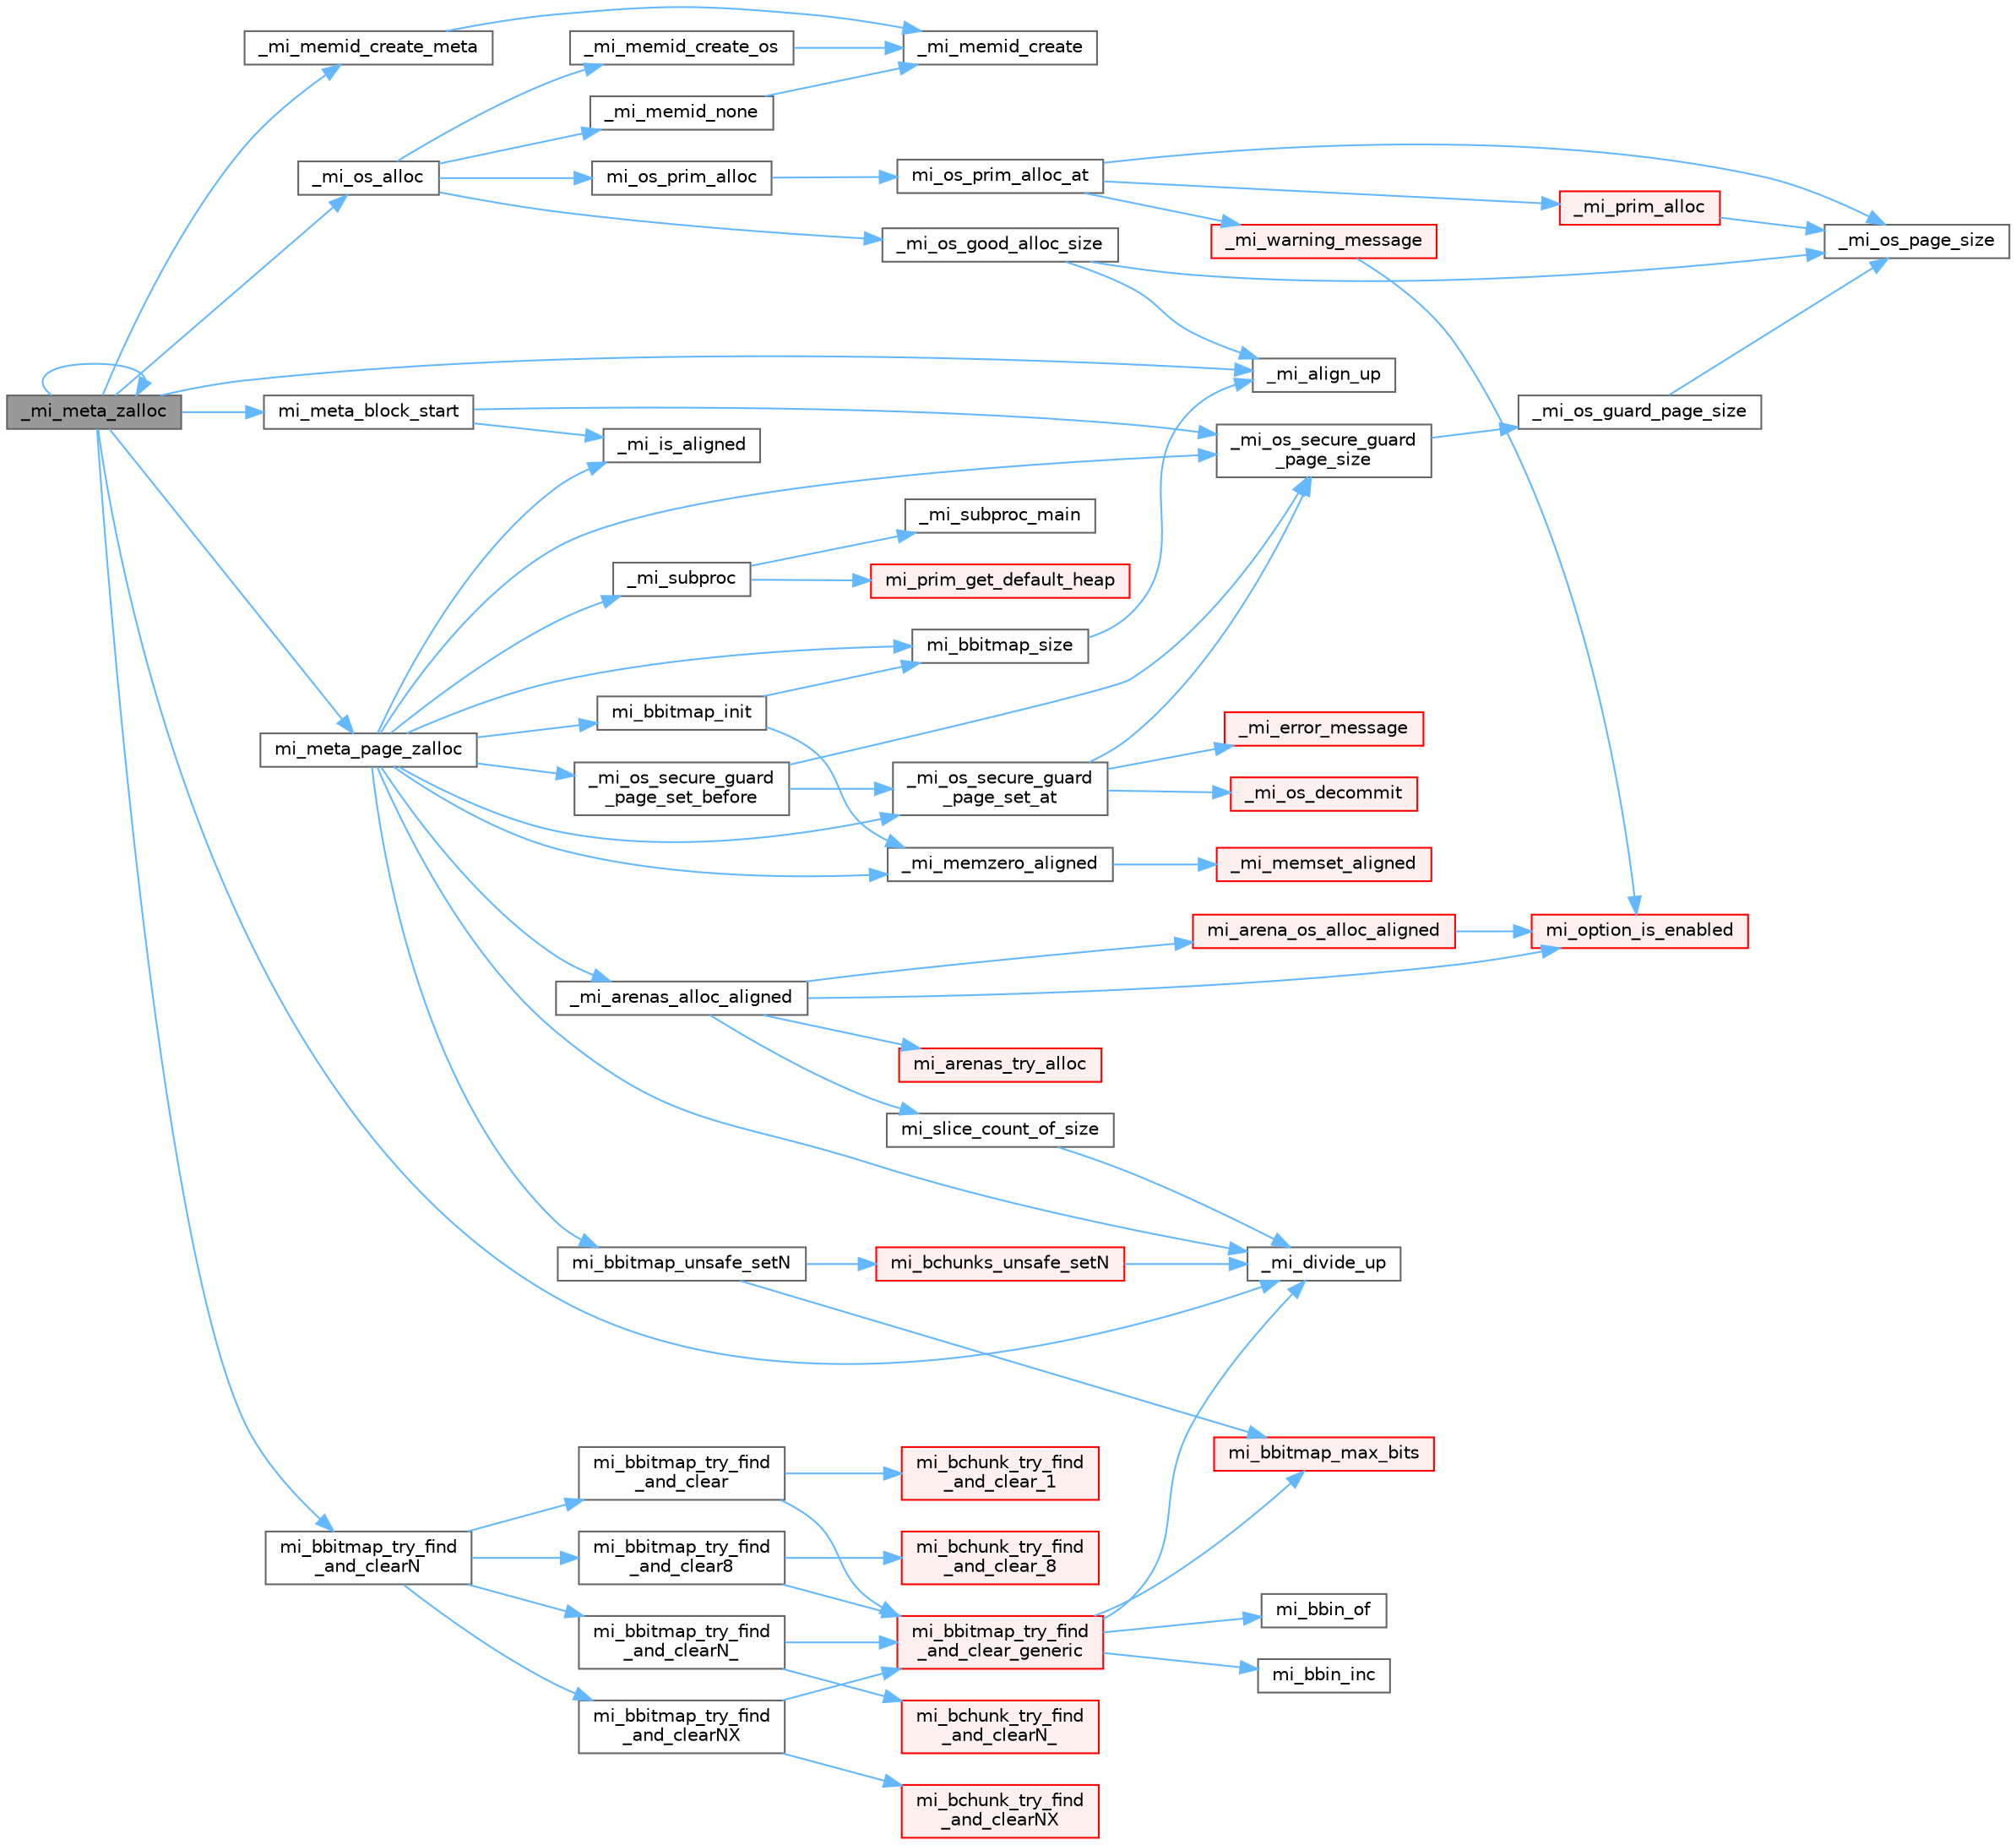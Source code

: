 digraph "_mi_meta_zalloc"
{
 // LATEX_PDF_SIZE
  bgcolor="transparent";
  edge [fontname=Helvetica,fontsize=10,labelfontname=Helvetica,labelfontsize=10];
  node [fontname=Helvetica,fontsize=10,shape=box,height=0.2,width=0.4];
  rankdir="LR";
  Node1 [id="Node000001",label="_mi_meta_zalloc",height=0.2,width=0.4,color="gray40", fillcolor="grey60", style="filled", fontcolor="black",tooltip=" "];
  Node1 -> Node2 [id="edge75_Node000001_Node000002",color="steelblue1",style="solid",tooltip=" "];
  Node2 [id="Node000002",label="_mi_align_up",height=0.2,width=0.4,color="grey40", fillcolor="white", style="filled",URL="$_e_a_s_t_l_2packages_2mimalloc_2include_2mimalloc_2internal_8h.html#a7f35944d44d8a16365072023dd19e0da",tooltip=" "];
  Node1 -> Node3 [id="edge76_Node000001_Node000003",color="steelblue1",style="solid",tooltip=" "];
  Node3 [id="Node000003",label="_mi_divide_up",height=0.2,width=0.4,color="grey40", fillcolor="white", style="filled",URL="$_e_a_s_t_l_2packages_2mimalloc_2include_2mimalloc_2internal_8h.html#a693e5b64e9a4644c716974dda2395edc",tooltip=" "];
  Node1 -> Node4 [id="edge77_Node000001_Node000004",color="steelblue1",style="solid",tooltip=" "];
  Node4 [id="Node000004",label="_mi_memid_create_meta",height=0.2,width=0.4,color="grey40", fillcolor="white", style="filled",URL="$_e_a_s_t_l_2packages_2mimalloc_2include_2mimalloc_2internal_8h.html#abe6a939e19dc8bd746a6aaa6de9f1bf0",tooltip=" "];
  Node4 -> Node5 [id="edge78_Node000004_Node000005",color="steelblue1",style="solid",tooltip=" "];
  Node5 [id="Node000005",label="_mi_memid_create",height=0.2,width=0.4,color="grey40", fillcolor="white", style="filled",URL="$_e_a_s_t_l_2packages_2mimalloc_2include_2mimalloc_2internal_8h.html#a666352100ead3b22c4cd8ac803b1b1f8",tooltip=" "];
  Node1 -> Node1 [id="edge79_Node000001_Node000001",color="steelblue1",style="solid",tooltip=" "];
  Node1 -> Node6 [id="edge80_Node000001_Node000006",color="steelblue1",style="solid",tooltip=" "];
  Node6 [id="Node000006",label="_mi_os_alloc",height=0.2,width=0.4,color="grey40", fillcolor="white", style="filled",URL="$os_8c.html#adda37bbacbf064719f3398bc4c8de08f",tooltip=" "];
  Node6 -> Node7 [id="edge81_Node000006_Node000007",color="steelblue1",style="solid",tooltip=" "];
  Node7 [id="Node000007",label="_mi_memid_create_os",height=0.2,width=0.4,color="grey40", fillcolor="white", style="filled",URL="$_e_a_s_t_l_2packages_2mimalloc_2include_2mimalloc_2internal_8h.html#a09383ef9229fc236d59aadf1acc9268c",tooltip=" "];
  Node7 -> Node5 [id="edge82_Node000007_Node000005",color="steelblue1",style="solid",tooltip=" "];
  Node6 -> Node8 [id="edge83_Node000006_Node000008",color="steelblue1",style="solid",tooltip=" "];
  Node8 [id="Node000008",label="_mi_memid_none",height=0.2,width=0.4,color="grey40", fillcolor="white", style="filled",URL="$_e_a_s_t_l_2packages_2mimalloc_2include_2mimalloc_2internal_8h.html#a130091d8591ac82c587dace216eca4d2",tooltip=" "];
  Node8 -> Node5 [id="edge84_Node000008_Node000005",color="steelblue1",style="solid",tooltip=" "];
  Node6 -> Node9 [id="edge85_Node000006_Node000009",color="steelblue1",style="solid",tooltip=" "];
  Node9 [id="Node000009",label="_mi_os_good_alloc_size",height=0.2,width=0.4,color="grey40", fillcolor="white", style="filled",URL="$os_8c.html#aa30b56bf7b30da1c4f35323cfccce4f1",tooltip=" "];
  Node9 -> Node2 [id="edge86_Node000009_Node000002",color="steelblue1",style="solid",tooltip=" "];
  Node9 -> Node10 [id="edge87_Node000009_Node000010",color="steelblue1",style="solid",tooltip=" "];
  Node10 [id="Node000010",label="_mi_os_page_size",height=0.2,width=0.4,color="grey40", fillcolor="white", style="filled",URL="$os_8c.html#a723e4c95209d4c6282b53317473e83d5",tooltip=" "];
  Node6 -> Node11 [id="edge88_Node000006_Node000011",color="steelblue1",style="solid",tooltip=" "];
  Node11 [id="Node000011",label="mi_os_prim_alloc",height=0.2,width=0.4,color="grey40", fillcolor="white", style="filled",URL="$os_8c.html#ac50f6ac4cacc85db44bcdfbe89f941b8",tooltip=" "];
  Node11 -> Node12 [id="edge89_Node000011_Node000012",color="steelblue1",style="solid",tooltip=" "];
  Node12 [id="Node000012",label="mi_os_prim_alloc_at",height=0.2,width=0.4,color="grey40", fillcolor="white", style="filled",URL="$os_8c.html#a9daeea34d1dbfa39bfbcdf8e8ba299b8",tooltip=" "];
  Node12 -> Node10 [id="edge90_Node000012_Node000010",color="steelblue1",style="solid",tooltip=" "];
  Node12 -> Node13 [id="edge91_Node000012_Node000013",color="steelblue1",style="solid",tooltip=" "];
  Node13 [id="Node000013",label="_mi_prim_alloc",height=0.2,width=0.4,color="red", fillcolor="#FFF0F0", style="filled",URL="$windows_2prim_8c.html#af6b664f566e88b730b416f6d7cc715ae",tooltip=" "];
  Node13 -> Node10 [id="edge92_Node000013_Node000010",color="steelblue1",style="solid",tooltip=" "];
  Node12 -> Node35 [id="edge93_Node000012_Node000035",color="steelblue1",style="solid",tooltip=" "];
  Node35 [id="Node000035",label="_mi_warning_message",height=0.2,width=0.4,color="red", fillcolor="#FFF0F0", style="filled",URL="$options_8c.html#ac253cac2ca24fb63be7f4937ac620dc4",tooltip=" "];
  Node35 -> Node22 [id="edge94_Node000035_Node000022",color="steelblue1",style="solid",tooltip=" "];
  Node22 [id="Node000022",label="mi_option_is_enabled",height=0.2,width=0.4,color="red", fillcolor="#FFF0F0", style="filled",URL="$group__options.html#ga459ad98f18b3fc9275474807fe0ca188",tooltip=" "];
  Node1 -> Node73 [id="edge95_Node000001_Node000073",color="steelblue1",style="solid",tooltip=" "];
  Node73 [id="Node000073",label="mi_bbitmap_try_find\l_and_clearN",height=0.2,width=0.4,color="grey40", fillcolor="white", style="filled",URL="$bitmap_8h.html#a68973af6da3993bcf5f6e14bd5395e0e",tooltip=" "];
  Node73 -> Node74 [id="edge96_Node000073_Node000074",color="steelblue1",style="solid",tooltip=" "];
  Node74 [id="Node000074",label="mi_bbitmap_try_find\l_and_clear",height=0.2,width=0.4,color="grey40", fillcolor="white", style="filled",URL="$bitmap_8c.html#af4021b82102a0099956ce78b094ef754",tooltip=" "];
  Node74 -> Node75 [id="edge97_Node000074_Node000075",color="steelblue1",style="solid",tooltip=" "];
  Node75 [id="Node000075",label="mi_bbitmap_try_find\l_and_clear_generic",height=0.2,width=0.4,color="red", fillcolor="#FFF0F0", style="filled",URL="$bitmap_8c.html#a5b5cc8e21e44f0a6ef8022fbd7ee2eb7",tooltip=" "];
  Node75 -> Node3 [id="edge98_Node000075_Node000003",color="steelblue1",style="solid",tooltip=" "];
  Node75 -> Node76 [id="edge99_Node000075_Node000076",color="steelblue1",style="solid",tooltip=" "];
  Node76 [id="Node000076",label="mi_bbin_inc",height=0.2,width=0.4,color="grey40", fillcolor="white", style="filled",URL="$bitmap_8h.html#a3ac44ca2692e75b2a9bc1ab1ed9f5a84",tooltip=" "];
  Node75 -> Node77 [id="edge100_Node000075_Node000077",color="steelblue1",style="solid",tooltip=" "];
  Node77 [id="Node000077",label="mi_bbin_of",height=0.2,width=0.4,color="grey40", fillcolor="white", style="filled",URL="$bitmap_8h.html#a2b2a3c07810f9ec7680d37f24113c16c",tooltip=" "];
  Node75 -> Node89 [id="edge101_Node000075_Node000089",color="steelblue1",style="solid",tooltip=" "];
  Node89 [id="Node000089",label="mi_bbitmap_max_bits",height=0.2,width=0.4,color="red", fillcolor="#FFF0F0", style="filled",URL="$bitmap_8h.html#afb1f816c002677982471bf19521ac6ee",tooltip=" "];
  Node74 -> Node91 [id="edge102_Node000074_Node000091",color="steelblue1",style="solid",tooltip=" "];
  Node91 [id="Node000091",label="mi_bchunk_try_find\l_and_clear_1",height=0.2,width=0.4,color="red", fillcolor="#FFF0F0", style="filled",URL="$bitmap_8c.html#afd07f823dfe1b3c245c75d2f7b859fe3",tooltip=" "];
  Node73 -> Node104 [id="edge103_Node000073_Node000104",color="steelblue1",style="solid",tooltip=" "];
  Node104 [id="Node000104",label="mi_bbitmap_try_find\l_and_clear8",height=0.2,width=0.4,color="grey40", fillcolor="white", style="filled",URL="$bitmap_8c.html#a1cea740ac26cb096d1af87f0ccf155e6",tooltip=" "];
  Node104 -> Node75 [id="edge104_Node000104_Node000075",color="steelblue1",style="solid",tooltip=" "];
  Node104 -> Node105 [id="edge105_Node000104_Node000105",color="steelblue1",style="solid",tooltip=" "];
  Node105 [id="Node000105",label="mi_bchunk_try_find\l_and_clear_8",height=0.2,width=0.4,color="red", fillcolor="#FFF0F0", style="filled",URL="$bitmap_8c.html#a7b85ce925452dbe5a7821a461e3e8deb",tooltip=" "];
  Node73 -> Node110 [id="edge106_Node000073_Node000110",color="steelblue1",style="solid",tooltip=" "];
  Node110 [id="Node000110",label="mi_bbitmap_try_find\l_and_clearN_",height=0.2,width=0.4,color="grey40", fillcolor="white", style="filled",URL="$bitmap_8c.html#a5a1cbdadcced2fcfd0c3bc12e797fdd3",tooltip=" "];
  Node110 -> Node75 [id="edge107_Node000110_Node000075",color="steelblue1",style="solid",tooltip=" "];
  Node110 -> Node111 [id="edge108_Node000110_Node000111",color="steelblue1",style="solid",tooltip=" "];
  Node111 [id="Node000111",label="mi_bchunk_try_find\l_and_clearN_",height=0.2,width=0.4,color="red", fillcolor="#FFF0F0", style="filled",URL="$bitmap_8c.html#aaf7fe9fdfa57a3dc4b6de1b16c76d065",tooltip=" "];
  Node73 -> Node122 [id="edge109_Node000073_Node000122",color="steelblue1",style="solid",tooltip=" "];
  Node122 [id="Node000122",label="mi_bbitmap_try_find\l_and_clearNX",height=0.2,width=0.4,color="grey40", fillcolor="white", style="filled",URL="$bitmap_8c.html#a39dd151902e207638aac95877e04e7b3",tooltip=" "];
  Node122 -> Node75 [id="edge110_Node000122_Node000075",color="steelblue1",style="solid",tooltip=" "];
  Node122 -> Node123 [id="edge111_Node000122_Node000123",color="steelblue1",style="solid",tooltip=" "];
  Node123 [id="Node000123",label="mi_bchunk_try_find\l_and_clearNX",height=0.2,width=0.4,color="red", fillcolor="#FFF0F0", style="filled",URL="$bitmap_8c.html#a42150c51b3d6ffaeacbb26995bf8dbd7",tooltip=" "];
  Node1 -> Node124 [id="edge112_Node000001_Node000124",color="steelblue1",style="solid",tooltip=" "];
  Node124 [id="Node000124",label="mi_meta_block_start",height=0.2,width=0.4,color="grey40", fillcolor="white", style="filled",URL="$arena-meta_8c.html#aeece3fac418407c81bab2ef651ea35a6",tooltip=" "];
  Node124 -> Node60 [id="edge113_Node000124_Node000060",color="steelblue1",style="solid",tooltip=" "];
  Node60 [id="Node000060",label="_mi_is_aligned",height=0.2,width=0.4,color="grey40", fillcolor="white", style="filled",URL="$_e_a_s_t_l_2packages_2mimalloc_2include_2mimalloc_2internal_8h.html#ad446ae4d82cbdbd78dfbe46fa2330555",tooltip=" "];
  Node124 -> Node125 [id="edge114_Node000124_Node000125",color="steelblue1",style="solid",tooltip=" "];
  Node125 [id="Node000125",label="_mi_os_secure_guard\l_page_size",height=0.2,width=0.4,color="grey40", fillcolor="white", style="filled",URL="$os_8c.html#a2daf38bcf9e1a42db5038d237354fbe2",tooltip=" "];
  Node125 -> Node126 [id="edge115_Node000125_Node000126",color="steelblue1",style="solid",tooltip=" "];
  Node126 [id="Node000126",label="_mi_os_guard_page_size",height=0.2,width=0.4,color="grey40", fillcolor="white", style="filled",URL="$os_8c.html#a92837b7960d16ef8d3e038784b1c95df",tooltip=" "];
  Node126 -> Node10 [id="edge116_Node000126_Node000010",color="steelblue1",style="solid",tooltip=" "];
  Node1 -> Node127 [id="edge117_Node000001_Node000127",color="steelblue1",style="solid",tooltip=" "];
  Node127 [id="Node000127",label="mi_meta_page_zalloc",height=0.2,width=0.4,color="grey40", fillcolor="white", style="filled",URL="$arena-meta_8c.html#a2c5c527039fe8a63d9fdca08d1a83ba9",tooltip=" "];
  Node127 -> Node128 [id="edge118_Node000127_Node000128",color="steelblue1",style="solid",tooltip=" "];
  Node128 [id="Node000128",label="_mi_arenas_alloc_aligned",height=0.2,width=0.4,color="grey40", fillcolor="white", style="filled",URL="$arena_8c.html#ac3ca9c0300ae2a2e700ec85ebe85d461",tooltip=" "];
  Node128 -> Node129 [id="edge119_Node000128_Node000129",color="steelblue1",style="solid",tooltip=" "];
  Node129 [id="Node000129",label="mi_arena_os_alloc_aligned",height=0.2,width=0.4,color="red", fillcolor="#FFF0F0", style="filled",URL="$arena_8c.html#a2006e5e5adff15eb41bb9ab90570fbe2",tooltip=" "];
  Node129 -> Node22 [id="edge120_Node000129_Node000022",color="steelblue1",style="solid",tooltip=" "];
  Node128 -> Node150 [id="edge121_Node000128_Node000150",color="steelblue1",style="solid",tooltip=" "];
  Node150 [id="Node000150",label="mi_arenas_try_alloc",height=0.2,width=0.4,color="red", fillcolor="#FFF0F0", style="filled",URL="$arena_8c.html#a7bb972f39f5597d5721a9a2f8139fdf8",tooltip=" "];
  Node128 -> Node22 [id="edge122_Node000128_Node000022",color="steelblue1",style="solid",tooltip=" "];
  Node128 -> Node204 [id="edge123_Node000128_Node000204",color="steelblue1",style="solid",tooltip=" "];
  Node204 [id="Node000204",label="mi_slice_count_of_size",height=0.2,width=0.4,color="grey40", fillcolor="white", style="filled",URL="$_e_a_s_t_l_2packages_2mimalloc_2include_2mimalloc_2internal_8h.html#a9ad8412b6af23e1040840727a59cc9b5",tooltip=" "];
  Node204 -> Node3 [id="edge124_Node000204_Node000003",color="steelblue1",style="solid",tooltip=" "];
  Node127 -> Node3 [id="edge125_Node000127_Node000003",color="steelblue1",style="solid",tooltip=" "];
  Node127 -> Node60 [id="edge126_Node000127_Node000060",color="steelblue1",style="solid",tooltip=" "];
  Node127 -> Node197 [id="edge127_Node000127_Node000197",color="steelblue1",style="solid",tooltip=" "];
  Node197 [id="Node000197",label="_mi_memzero_aligned",height=0.2,width=0.4,color="grey40", fillcolor="white", style="filled",URL="$_e_a_s_t_l_2packages_2mimalloc_2include_2mimalloc_2internal_8h.html#aa1d3beee9d492fc175ac2584e50fd8ea",tooltip=" "];
  Node197 -> Node198 [id="edge128_Node000197_Node000198",color="steelblue1",style="solid",tooltip=" "];
  Node198 [id="Node000198",label="_mi_memset_aligned",height=0.2,width=0.4,color="red", fillcolor="#FFF0F0", style="filled",URL="$_e_a_s_t_l_2packages_2mimalloc_2include_2mimalloc_2internal_8h.html#a770dbf90c89e7e7761f2f99c0fc28115",tooltip=" "];
  Node127 -> Node192 [id="edge129_Node000127_Node000192",color="steelblue1",style="solid",tooltip=" "];
  Node192 [id="Node000192",label="_mi_os_secure_guard\l_page_set_at",height=0.2,width=0.4,color="grey40", fillcolor="white", style="filled",URL="$os_8c.html#ab8a90f7c45f09eeb46adb1677f438827",tooltip=" "];
  Node192 -> Node193 [id="edge130_Node000192_Node000193",color="steelblue1",style="solid",tooltip=" "];
  Node193 [id="Node000193",label="_mi_error_message",height=0.2,width=0.4,color="red", fillcolor="#FFF0F0", style="filled",URL="$options_8c.html#a2bebc073bcaac71658e57bb260c2e426",tooltip=" "];
  Node192 -> Node146 [id="edge131_Node000192_Node000146",color="steelblue1",style="solid",tooltip=" "];
  Node146 [id="Node000146",label="_mi_os_decommit",height=0.2,width=0.4,color="red", fillcolor="#FFF0F0", style="filled",URL="$os_8c.html#a7de6e2fbee441aa290e54d81f512e662",tooltip=" "];
  Node192 -> Node125 [id="edge132_Node000192_Node000125",color="steelblue1",style="solid",tooltip=" "];
  Node127 -> Node191 [id="edge133_Node000127_Node000191",color="steelblue1",style="solid",tooltip=" "];
  Node191 [id="Node000191",label="_mi_os_secure_guard\l_page_set_before",height=0.2,width=0.4,color="grey40", fillcolor="white", style="filled",URL="$os_8c.html#aac8deca2b283afa161d538be5b073e23",tooltip=" "];
  Node191 -> Node192 [id="edge134_Node000191_Node000192",color="steelblue1",style="solid",tooltip=" "];
  Node191 -> Node125 [id="edge135_Node000191_Node000125",color="steelblue1",style="solid",tooltip=" "];
  Node127 -> Node125 [id="edge136_Node000127_Node000125",color="steelblue1",style="solid",tooltip=" "];
  Node127 -> Node157 [id="edge137_Node000127_Node000157",color="steelblue1",style="solid",tooltip=" "];
  Node157 [id="Node000157",label="_mi_subproc",height=0.2,width=0.4,color="grey40", fillcolor="white", style="filled",URL="$_e_a_s_t_l_2packages_2mimalloc_2src_2init_8c.html#ad7ba0b811f08490a3e64e9a7b3a03486",tooltip=" "];
  Node157 -> Node158 [id="edge138_Node000157_Node000158",color="steelblue1",style="solid",tooltip=" "];
  Node158 [id="Node000158",label="_mi_subproc_main",height=0.2,width=0.4,color="grey40", fillcolor="white", style="filled",URL="$_e_a_s_t_l_2packages_2mimalloc_2src_2init_8c.html#ab41c4f33f8195e6f62d943dc4d0a8d8a",tooltip=" "];
  Node157 -> Node159 [id="edge139_Node000157_Node000159",color="steelblue1",style="solid",tooltip=" "];
  Node159 [id="Node000159",label="mi_prim_get_default_heap",height=0.2,width=0.4,color="red", fillcolor="#FFF0F0", style="filled",URL="$prim_8h.html#a986e62564728229db3ccecbd6e97fd98",tooltip=" "];
  Node127 -> Node196 [id="edge140_Node000127_Node000196",color="steelblue1",style="solid",tooltip=" "];
  Node196 [id="Node000196",label="mi_bbitmap_init",height=0.2,width=0.4,color="grey40", fillcolor="white", style="filled",URL="$bitmap_8c.html#a4bd0f59fd39f7ef532ecf6379640103a",tooltip=" "];
  Node196 -> Node197 [id="edge141_Node000196_Node000197",color="steelblue1",style="solid",tooltip=" "];
  Node196 -> Node199 [id="edge142_Node000196_Node000199",color="steelblue1",style="solid",tooltip=" "];
  Node199 [id="Node000199",label="mi_bbitmap_size",height=0.2,width=0.4,color="grey40", fillcolor="white", style="filled",URL="$bitmap_8c.html#a065d698438c0e7f252b96706e9ed3f8e",tooltip=" "];
  Node199 -> Node2 [id="edge143_Node000199_Node000002",color="steelblue1",style="solid",tooltip=" "];
  Node127 -> Node199 [id="edge144_Node000127_Node000199",color="steelblue1",style="solid",tooltip=" "];
  Node127 -> Node208 [id="edge145_Node000127_Node000208",color="steelblue1",style="solid",tooltip=" "];
  Node208 [id="Node000208",label="mi_bbitmap_unsafe_setN",height=0.2,width=0.4,color="grey40", fillcolor="white", style="filled",URL="$bitmap_8c.html#a370a9392dc0bbcf78d5ff77ca2a9e15b",tooltip=" "];
  Node208 -> Node89 [id="edge146_Node000208_Node000089",color="steelblue1",style="solid",tooltip=" "];
  Node208 -> Node209 [id="edge147_Node000208_Node000209",color="steelblue1",style="solid",tooltip=" "];
  Node209 [id="Node000209",label="mi_bchunks_unsafe_setN",height=0.2,width=0.4,color="red", fillcolor="#FFF0F0", style="filled",URL="$bitmap_8c.html#ac5230afb96c7e26d8df04caa0dd10729",tooltip=" "];
  Node209 -> Node3 [id="edge148_Node000209_Node000003",color="steelblue1",style="solid",tooltip=" "];
}
